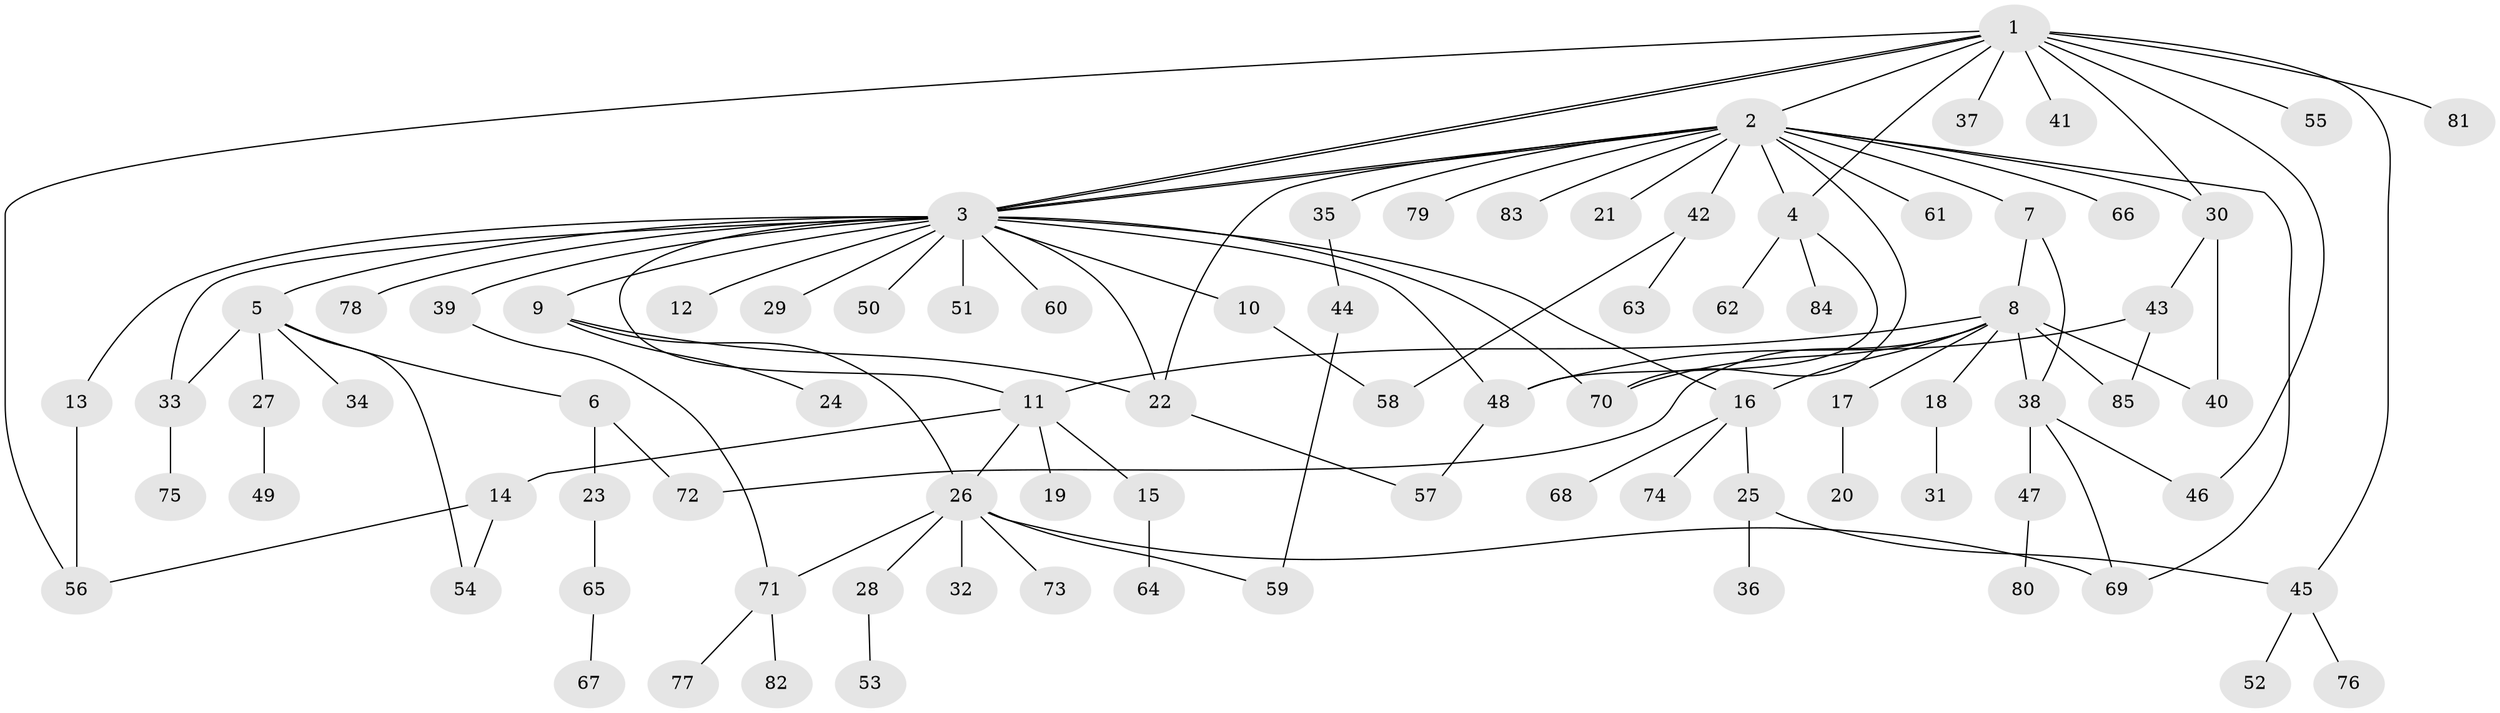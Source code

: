 // Generated by graph-tools (version 1.1) at 2025/35/03/09/25 02:35:29]
// undirected, 85 vertices, 114 edges
graph export_dot {
graph [start="1"]
  node [color=gray90,style=filled];
  1;
  2;
  3;
  4;
  5;
  6;
  7;
  8;
  9;
  10;
  11;
  12;
  13;
  14;
  15;
  16;
  17;
  18;
  19;
  20;
  21;
  22;
  23;
  24;
  25;
  26;
  27;
  28;
  29;
  30;
  31;
  32;
  33;
  34;
  35;
  36;
  37;
  38;
  39;
  40;
  41;
  42;
  43;
  44;
  45;
  46;
  47;
  48;
  49;
  50;
  51;
  52;
  53;
  54;
  55;
  56;
  57;
  58;
  59;
  60;
  61;
  62;
  63;
  64;
  65;
  66;
  67;
  68;
  69;
  70;
  71;
  72;
  73;
  74;
  75;
  76;
  77;
  78;
  79;
  80;
  81;
  82;
  83;
  84;
  85;
  1 -- 2;
  1 -- 3;
  1 -- 3;
  1 -- 4;
  1 -- 30;
  1 -- 37;
  1 -- 41;
  1 -- 45;
  1 -- 46;
  1 -- 55;
  1 -- 56;
  1 -- 81;
  2 -- 3;
  2 -- 3;
  2 -- 4;
  2 -- 7;
  2 -- 21;
  2 -- 22;
  2 -- 30;
  2 -- 35;
  2 -- 42;
  2 -- 61;
  2 -- 66;
  2 -- 69;
  2 -- 70;
  2 -- 79;
  2 -- 83;
  3 -- 5;
  3 -- 9;
  3 -- 10;
  3 -- 11;
  3 -- 12;
  3 -- 13;
  3 -- 16;
  3 -- 22;
  3 -- 29;
  3 -- 33;
  3 -- 39;
  3 -- 48;
  3 -- 50;
  3 -- 51;
  3 -- 60;
  3 -- 70;
  3 -- 78;
  4 -- 48;
  4 -- 62;
  4 -- 84;
  5 -- 6;
  5 -- 27;
  5 -- 33;
  5 -- 34;
  5 -- 54;
  6 -- 23;
  6 -- 72;
  7 -- 8;
  7 -- 38;
  8 -- 11;
  8 -- 16;
  8 -- 17;
  8 -- 18;
  8 -- 38;
  8 -- 40;
  8 -- 70;
  8 -- 72;
  8 -- 85;
  9 -- 22;
  9 -- 24;
  9 -- 26;
  10 -- 58;
  11 -- 14;
  11 -- 15;
  11 -- 19;
  11 -- 26;
  13 -- 56;
  14 -- 54;
  14 -- 56;
  15 -- 64;
  16 -- 25;
  16 -- 68;
  16 -- 74;
  17 -- 20;
  18 -- 31;
  22 -- 57;
  23 -- 65;
  25 -- 36;
  25 -- 45;
  26 -- 28;
  26 -- 32;
  26 -- 59;
  26 -- 69;
  26 -- 71;
  26 -- 73;
  27 -- 49;
  28 -- 53;
  30 -- 40;
  30 -- 43;
  33 -- 75;
  35 -- 44;
  38 -- 46;
  38 -- 47;
  38 -- 69;
  39 -- 71;
  42 -- 58;
  42 -- 63;
  43 -- 48;
  43 -- 85;
  44 -- 59;
  45 -- 52;
  45 -- 76;
  47 -- 80;
  48 -- 57;
  65 -- 67;
  71 -- 77;
  71 -- 82;
}
